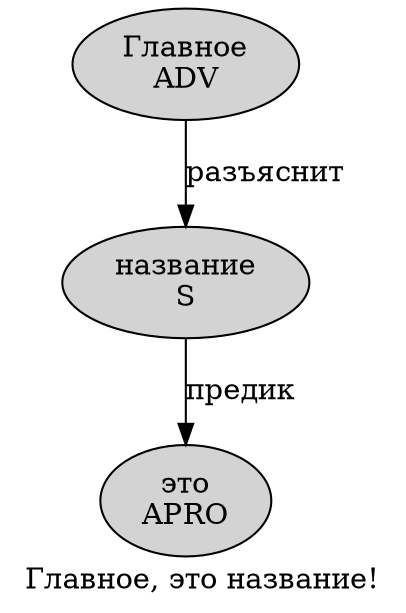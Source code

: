 digraph SENTENCE_2644 {
	graph [label="Главное, это название!"]
	node [style=filled]
		0 [label="Главное
ADV" color="" fillcolor=lightgray penwidth=1 shape=ellipse]
		2 [label="это
APRO" color="" fillcolor=lightgray penwidth=1 shape=ellipse]
		3 [label="название
S" color="" fillcolor=lightgray penwidth=1 shape=ellipse]
			0 -> 3 [label="разъяснит"]
			3 -> 2 [label="предик"]
}